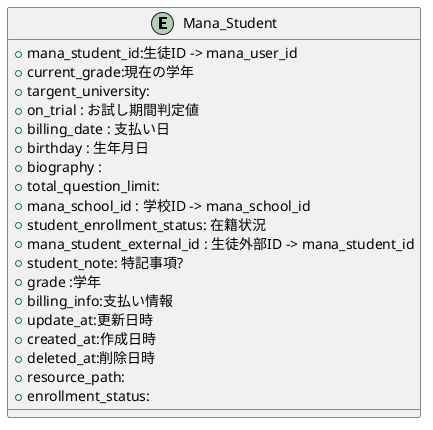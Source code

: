 @startuml

entity "Mana_Student" {
    + mana_student_id:生徒ID -> mana_user_id
    + current_grade:現在の学年
    + targent_university:
    + on_trial : お試し期間判定値
    + billing_date : 支払い日
    + birthday : 生年月日
    + biography : 
    + total_question_limit: 
    + mana_school_id : 学校ID -> mana_school_id
    + student_enrollment_status: 在籍状況
    + mana_student_external_id : 生徒外部ID -> mana_student_id
    + student_note: 特記事項?
    + grade :学年
    + billing_info:支払い情報
    + update_at:更新日時
    + created_at:作成日時
    + deleted_at:削除日時
    + resource_path:
    + enrollment_status:
}

@enduml
